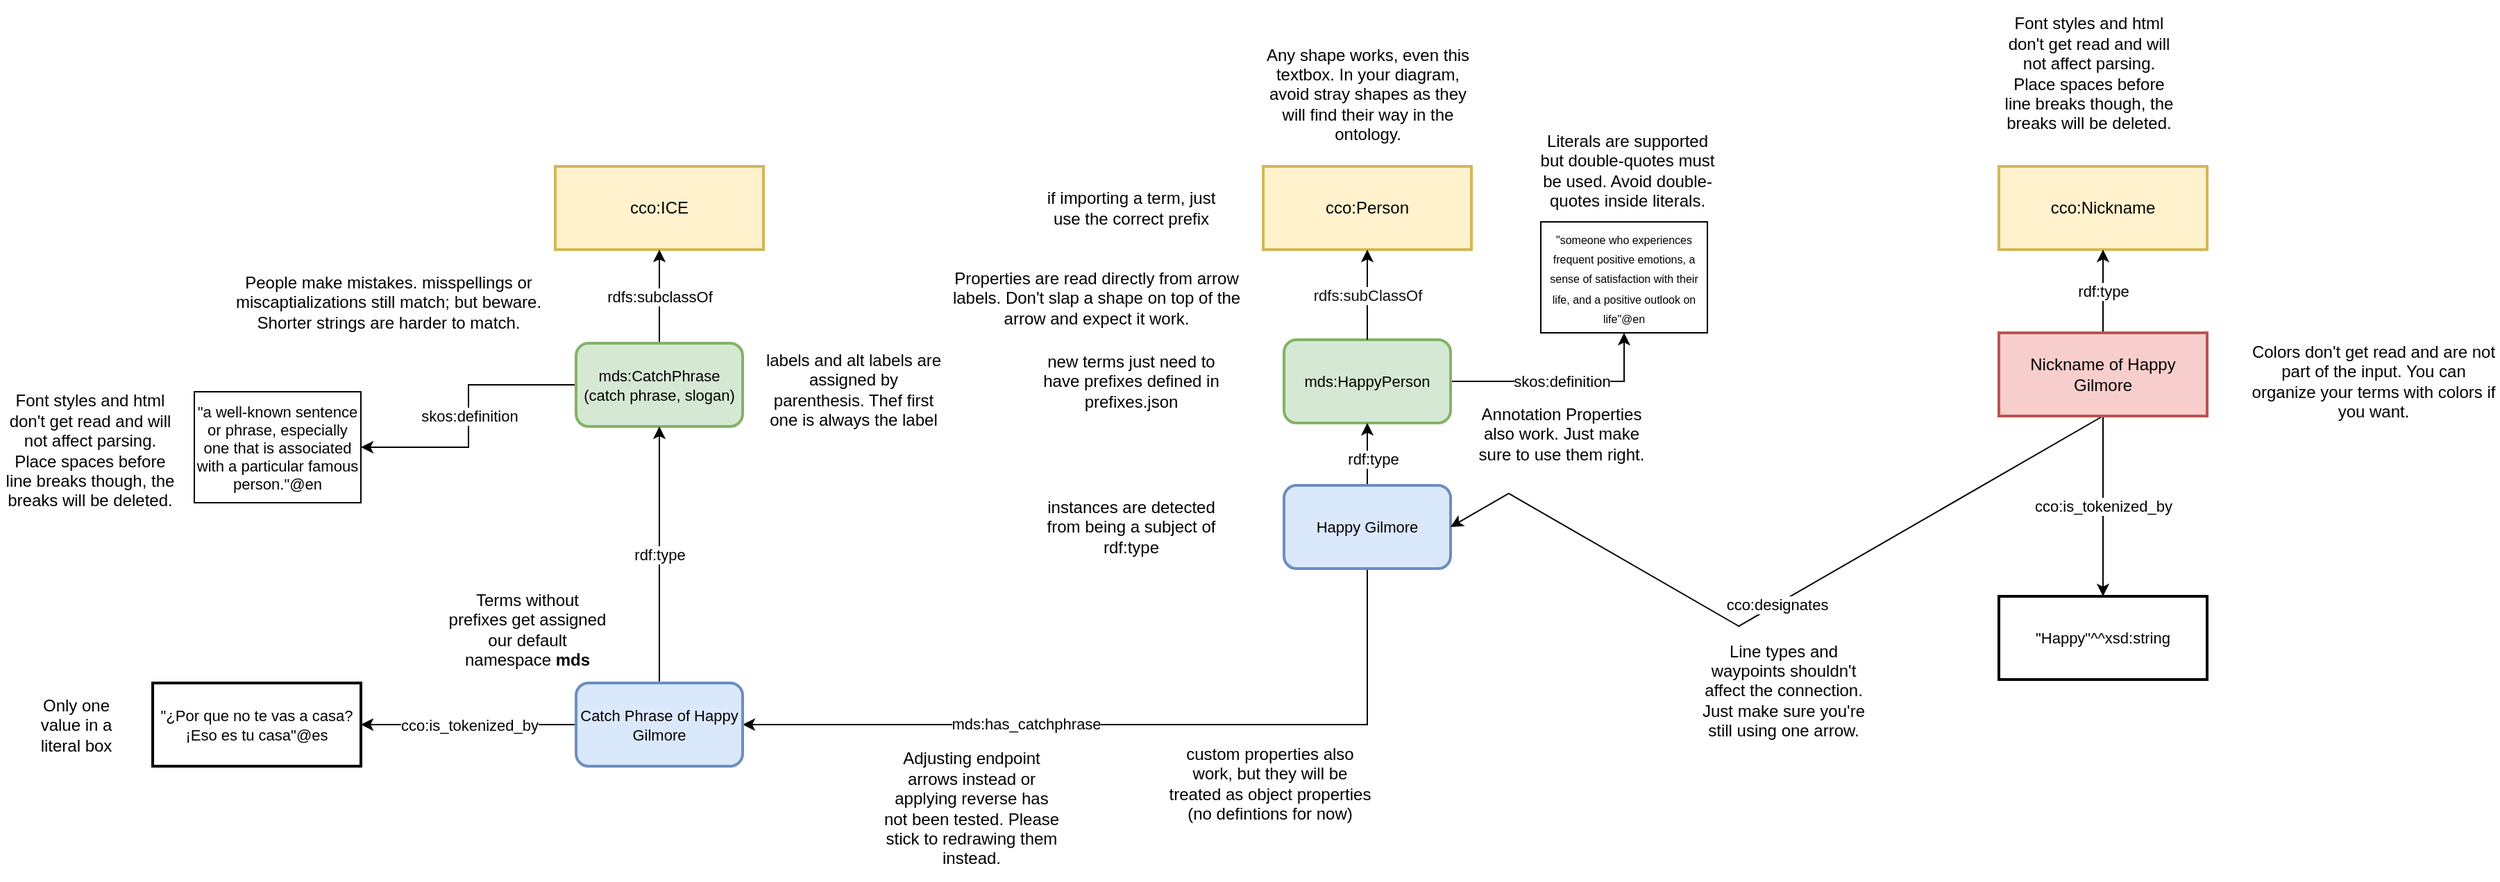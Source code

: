 <mxfile version="28.0.4">
  <diagram name="Page-1" id="lND-QSQxQTkuNe-5z4FQ">
    <mxGraphModel dx="1426" dy="918" grid="1" gridSize="10" guides="1" tooltips="1" connect="1" arrows="1" fold="1" page="0" pageScale="1" pageWidth="1600" pageHeight="1200" background="#ffffff" math="0" shadow="0">
      <root>
        <mxCell id="0" />
        <mxCell id="1" parent="0" />
        <mxCell id="pety45B3u8wGdrX-bXSJ-15" value="skos:definition" style="edgeStyle=orthogonalEdgeStyle;rounded=0;orthogonalLoop=1;jettySize=auto;html=1;exitX=1;exitY=0.5;exitDx=0;exitDy=0;entryX=0.5;entryY=1;entryDx=0;entryDy=0;" parent="1" source="pety45B3u8wGdrX-bXSJ-1" target="pety45B3u8wGdrX-bXSJ-14" edge="1">
          <mxGeometry relative="1" as="geometry" />
        </mxCell>
        <mxCell id="pety45B3u8wGdrX-bXSJ-1" value="&lt;span&gt;mds:HappyPerson&lt;/span&gt;" style="rounded=1;whiteSpace=wrap;html=1;align=center;verticalAlign=middle;fontFamily=Helvetica;fontSize=11;labelBackgroundColor=none;resizable=0;fillColor=#d5e8d4;strokeColor=#82b366;strokeWidth=2;enumerate=0;" parent="1" vertex="1">
          <mxGeometry x="1105" y="475" width="120" height="60" as="geometry" />
        </mxCell>
        <mxCell id="pety45B3u8wGdrX-bXSJ-2" value="&lt;span style=&quot;font-size: 12px;&quot;&gt;cco:Person&lt;/span&gt;" style="rounded=1;whiteSpace=wrap;html=1;align=center;verticalAlign=middle;fontFamily=Helvetica;fontSize=11;labelBackgroundColor=none;resizable=1;fillColor=#fff2cc;strokeColor=#d6b656;strokeWidth=2;arcSize=0;movable=1;rotatable=1;deletable=1;editable=1;locked=0;connectable=1;enumerate=0;" parent="1" vertex="1">
          <mxGeometry x="1090" y="350" width="150" height="60" as="geometry" />
        </mxCell>
        <mxCell id="pety45B3u8wGdrX-bXSJ-3" value="" style="endArrow=classic;html=1;rounded=0;strokeColor=#000000;fontFamily=Helvetica;fontSize=11;fontColor=#111111;labelBackgroundColor=#FFFFFF;resizable=0;entryX=0.5;entryY=1;entryDx=0;entryDy=0;exitX=0.5;exitY=0;exitDx=0;exitDy=0;enumerate=0;" parent="1" source="pety45B3u8wGdrX-bXSJ-1" target="pety45B3u8wGdrX-bXSJ-2" edge="1">
          <mxGeometry relative="1" as="geometry">
            <mxPoint x="1045" y="460" as="sourcePoint" />
            <mxPoint x="1145" y="460" as="targetPoint" />
          </mxGeometry>
        </mxCell>
        <mxCell id="pety45B3u8wGdrX-bXSJ-4" value="rdfs:subClassOf" style="edgeLabel;resizable=0;;align=center;verticalAlign=middle;html=1;labelBackgroundColor=#FFFFFF;fontColor=#111111;fontFamily=Helvetica;fontSize=11;fillColor=none;gradientColor=none;" parent="pety45B3u8wGdrX-bXSJ-3" connectable="0" vertex="1">
          <mxGeometry relative="1" as="geometry" />
        </mxCell>
        <mxCell id="pety45B3u8wGdrX-bXSJ-8" value="if importing a term, just use the correct prefix" style="text;html=1;align=center;verticalAlign=middle;whiteSpace=wrap;rounded=0;" parent="1" vertex="1">
          <mxGeometry x="930" y="347.5" width="130" height="65" as="geometry" />
        </mxCell>
        <mxCell id="pety45B3u8wGdrX-bXSJ-9" value="Properties are read directly from arrow labels. Don&#39;t slap a shape on top of the arrow and expect it work." style="text;html=1;align=center;verticalAlign=middle;whiteSpace=wrap;rounded=0;" parent="1" vertex="1">
          <mxGeometry x="850" y="430" width="240" height="30" as="geometry" />
        </mxCell>
        <mxCell id="pety45B3u8wGdrX-bXSJ-12" value="" style="edgeStyle=orthogonalEdgeStyle;rounded=0;orthogonalLoop=1;jettySize=auto;html=1;" parent="1" source="pety45B3u8wGdrX-bXSJ-11" target="pety45B3u8wGdrX-bXSJ-1" edge="1">
          <mxGeometry relative="1" as="geometry" />
        </mxCell>
        <mxCell id="pety45B3u8wGdrX-bXSJ-13" value="rdf:type" style="edgeLabel;html=1;align=center;verticalAlign=middle;resizable=0;points=[];" parent="pety45B3u8wGdrX-bXSJ-12" vertex="1" connectable="0">
          <mxGeometry x="-0.139" y="-4" relative="1" as="geometry">
            <mxPoint as="offset" />
          </mxGeometry>
        </mxCell>
        <mxCell id="SXdeazEO2DghoHzH-gUt-23" style="edgeStyle=orthogonalEdgeStyle;rounded=0;orthogonalLoop=1;jettySize=auto;html=1;exitX=0.5;exitY=1;exitDx=0;exitDy=0;entryX=1;entryY=0.5;entryDx=0;entryDy=0;" parent="1" source="pety45B3u8wGdrX-bXSJ-11" target="SXdeazEO2DghoHzH-gUt-15" edge="1">
          <mxGeometry relative="1" as="geometry" />
        </mxCell>
        <mxCell id="SXdeazEO2DghoHzH-gUt-24" value="mds:has_catchphrase" style="edgeLabel;html=1;align=center;verticalAlign=middle;resizable=0;points=[];" parent="SXdeazEO2DghoHzH-gUt-23" vertex="1" connectable="0">
          <mxGeometry x="0.274" y="-1" relative="1" as="geometry">
            <mxPoint as="offset" />
          </mxGeometry>
        </mxCell>
        <mxCell id="pety45B3u8wGdrX-bXSJ-11" value="&lt;span&gt;Happy Gilmore&lt;/span&gt;" style="rounded=1;whiteSpace=wrap;html=1;align=center;verticalAlign=middle;fontFamily=Helvetica;fontSize=11;labelBackgroundColor=none;resizable=0;fillColor=#dae8fc;strokeColor=#6c8ebf;strokeWidth=2;enumerate=0;" parent="1" vertex="1">
          <mxGeometry x="1105" y="580" width="120" height="60" as="geometry" />
        </mxCell>
        <mxCell id="pety45B3u8wGdrX-bXSJ-14" value="&lt;font style=&quot;font-size: 8px;&quot;&gt;&quot;&lt;font style=&quot;font-size: 8px;&quot;&gt;someone who experiences frequent positive emotions, a sense of satisfaction with their life, and a positive outlook on life&lt;/font&gt;&quot;@en&lt;/font&gt;" style="rounded=0;whiteSpace=wrap;html=1;" parent="1" vertex="1">
          <mxGeometry x="1290" y="390" width="120" height="80" as="geometry" />
        </mxCell>
        <mxCell id="pety45B3u8wGdrX-bXSJ-16" value="Literals are supported but double-quotes must be used. Avoid double-quotes inside literals." style="text;html=1;align=center;verticalAlign=middle;whiteSpace=wrap;rounded=0;" parent="1" vertex="1">
          <mxGeometry x="1285" y="320" width="135" height="65" as="geometry" />
        </mxCell>
        <mxCell id="pety45B3u8wGdrX-bXSJ-17" value="new terms just need to have prefixes defined in prefixes.json" style="text;html=1;align=center;verticalAlign=middle;whiteSpace=wrap;rounded=0;" parent="1" vertex="1">
          <mxGeometry x="930" y="490" width="130" height="30" as="geometry" />
        </mxCell>
        <mxCell id="pety45B3u8wGdrX-bXSJ-18" value="instances are detected from being a subject of rdf:type" style="text;html=1;align=center;verticalAlign=middle;whiteSpace=wrap;rounded=0;" parent="1" vertex="1">
          <mxGeometry x="930" y="595" width="130" height="30" as="geometry" />
        </mxCell>
        <mxCell id="pety45B3u8wGdrX-bXSJ-19" value="Any shape works, even this textbox. In your diagram, avoid stray shapes as they will find their way in the ontology." style="text;html=1;align=center;verticalAlign=middle;whiteSpace=wrap;rounded=0;" parent="1" vertex="1">
          <mxGeometry x="1087.5" y="260" width="155" height="75" as="geometry" />
        </mxCell>
        <mxCell id="pety45B3u8wGdrX-bXSJ-20" value="Annotation Properties also work. Just make sure to use them right." style="text;html=1;align=center;verticalAlign=middle;whiteSpace=wrap;rounded=0;" parent="1" vertex="1">
          <mxGeometry x="1240" y="510" width="130" height="65" as="geometry" />
        </mxCell>
        <mxCell id="pety45B3u8wGdrX-bXSJ-22" value="Font styles and html don&#39;t get read and will not affect parsing. Place spaces before line breaks though, the breaks will be deleted." style="text;html=1;align=center;verticalAlign=middle;whiteSpace=wrap;rounded=0;" parent="1" vertex="1">
          <mxGeometry x="180" y="502.5" width="130" height="105" as="geometry" />
        </mxCell>
        <mxCell id="pety45B3u8wGdrX-bXSJ-23" value="&lt;span style=&quot;font-size: 12px;&quot;&gt;cco:Nickname&lt;/span&gt;" style="rounded=1;whiteSpace=wrap;html=1;align=center;verticalAlign=middle;fontFamily=Helvetica;fontSize=11;labelBackgroundColor=none;resizable=1;fillColor=#fff2cc;strokeColor=#d6b656;strokeWidth=2;arcSize=0;movable=1;rotatable=1;deletable=1;editable=1;locked=0;connectable=1;enumerate=0;" parent="1" vertex="1">
          <mxGeometry x="1620" y="350" width="150" height="60" as="geometry" />
        </mxCell>
        <mxCell id="pety45B3u8wGdrX-bXSJ-30" value="rdf:type" style="edgeStyle=orthogonalEdgeStyle;rounded=0;orthogonalLoop=1;jettySize=auto;html=1;" parent="1" source="pety45B3u8wGdrX-bXSJ-26" target="pety45B3u8wGdrX-bXSJ-23" edge="1">
          <mxGeometry relative="1" as="geometry" />
        </mxCell>
        <mxCell id="pety45B3u8wGdrX-bXSJ-31" value="cco:designates" style="edgeStyle=isometricEdgeStyle;rounded=0;orthogonalLoop=1;jettySize=auto;html=1;exitX=0.5;exitY=1;exitDx=0;exitDy=0;entryX=1;entryY=0.5;entryDx=0;entryDy=0;" parent="1" source="pety45B3u8wGdrX-bXSJ-26" target="pety45B3u8wGdrX-bXSJ-11" edge="1">
          <mxGeometry relative="1" as="geometry">
            <Array as="points">
              <mxPoint x="1430" y="680" />
            </Array>
          </mxGeometry>
        </mxCell>
        <mxCell id="pety45B3u8wGdrX-bXSJ-33" value="cco:is_tokenized_by" style="edgeStyle=orthogonalEdgeStyle;rounded=0;orthogonalLoop=1;jettySize=auto;html=1;exitX=0.5;exitY=1;exitDx=0;exitDy=0;entryX=0.5;entryY=0;entryDx=0;entryDy=0;" parent="1" source="pety45B3u8wGdrX-bXSJ-26" target="pety45B3u8wGdrX-bXSJ-32" edge="1">
          <mxGeometry relative="1" as="geometry" />
        </mxCell>
        <mxCell id="pety45B3u8wGdrX-bXSJ-26" value="&lt;span style=&quot;font-size: 12px;&quot;&gt;Nickname of Happy Gilmore&lt;/span&gt;" style="rounded=1;whiteSpace=wrap;html=1;align=center;verticalAlign=middle;fontFamily=Helvetica;fontSize=11;labelBackgroundColor=none;resizable=1;fillColor=#f8cecc;strokeColor=#b85450;strokeWidth=2;arcSize=0;movable=1;rotatable=1;deletable=1;editable=1;locked=0;connectable=1;enumerate=0;" parent="1" vertex="1">
          <mxGeometry x="1620" y="470" width="150" height="60" as="geometry" />
        </mxCell>
        <mxCell id="pety45B3u8wGdrX-bXSJ-27" value="Font styles and html don&#39;t get read and will not affect parsing. Place spaces before line breaks though, the breaks will be deleted." style="text;html=1;align=center;verticalAlign=middle;whiteSpace=wrap;rounded=0;" parent="1" vertex="1">
          <mxGeometry x="1620" y="230" width="130" height="105" as="geometry" />
        </mxCell>
        <mxCell id="pety45B3u8wGdrX-bXSJ-32" value="&quot;Happy&quot;^^xsd:string" style="rounded=1;whiteSpace=wrap;html=1;align=center;verticalAlign=middle;fontFamily=Helvetica;fontSize=11;labelBackgroundColor=none;resizable=1;strokeWidth=2;arcSize=0;movable=1;rotatable=1;deletable=1;editable=1;locked=0;connectable=1;enumerate=0;" parent="1" vertex="1">
          <mxGeometry x="1620" y="660" width="150" height="60" as="geometry" />
        </mxCell>
        <mxCell id="pety45B3u8wGdrX-bXSJ-35" value="Line types and waypoints shouldn&#39;t affect the connection. Just make sure you&#39;re still using one arrow." style="text;html=1;align=center;verticalAlign=middle;whiteSpace=wrap;rounded=0;" parent="1" vertex="1">
          <mxGeometry x="1400" y="675" width="130" height="105" as="geometry" />
        </mxCell>
        <mxCell id="SXdeazEO2DghoHzH-gUt-1" value="&lt;span style=&quot;font-size: 12px;&quot;&gt;cco:ICE&lt;/span&gt;" style="rounded=1;whiteSpace=wrap;html=1;align=center;verticalAlign=middle;fontFamily=Helvetica;fontSize=11;labelBackgroundColor=none;resizable=1;fillColor=#fff2cc;strokeColor=#d6b656;strokeWidth=2;arcSize=0;movable=1;rotatable=1;deletable=1;editable=1;locked=0;connectable=1;enumerate=0;" parent="1" vertex="1">
          <mxGeometry x="580" y="350" width="150" height="60" as="geometry" />
        </mxCell>
        <mxCell id="SXdeazEO2DghoHzH-gUt-4" value="Adjusting endpoint arrows instead or applying reverse has not been tested. Please stick to redrawing them instead." style="text;html=1;align=center;verticalAlign=middle;whiteSpace=wrap;rounded=0;" parent="1" vertex="1">
          <mxGeometry x="815" y="760" width="130" height="105" as="geometry" />
        </mxCell>
        <mxCell id="SXdeazEO2DghoHzH-gUt-6" value="rdfs:subclassOf" style="edgeStyle=orthogonalEdgeStyle;rounded=0;orthogonalLoop=1;jettySize=auto;html=1;" parent="1" source="SXdeazEO2DghoHzH-gUt-5" target="SXdeazEO2DghoHzH-gUt-1" edge="1">
          <mxGeometry relative="1" as="geometry" />
        </mxCell>
        <mxCell id="SXdeazEO2DghoHzH-gUt-13" value="skos:definition" style="edgeStyle=orthogonalEdgeStyle;rounded=0;orthogonalLoop=1;jettySize=auto;html=1;exitX=0;exitY=0.5;exitDx=0;exitDy=0;entryX=1;entryY=0.5;entryDx=0;entryDy=0;" parent="1" source="SXdeazEO2DghoHzH-gUt-5" target="SXdeazEO2DghoHzH-gUt-7" edge="1">
          <mxGeometry relative="1" as="geometry" />
        </mxCell>
        <mxCell id="SXdeazEO2DghoHzH-gUt-5" value="&lt;span&gt;mds:CatchPhrase (catch phrase, slogan)&lt;/span&gt;" style="rounded=1;whiteSpace=wrap;html=1;align=center;verticalAlign=middle;fontFamily=Helvetica;fontSize=11;labelBackgroundColor=none;resizable=0;fillColor=#d5e8d4;strokeColor=#82b366;strokeWidth=2;enumerate=0;" parent="1" vertex="1">
          <mxGeometry x="595" y="477.5" width="120" height="60" as="geometry" />
        </mxCell>
        <mxCell id="SXdeazEO2DghoHzH-gUt-7" value="&lt;span&gt;&quot;a well-known sentence or phrase, especially one that is associated with a particular famous person.&quot;@en&lt;/span&gt;" style="rounded=0;whiteSpace=wrap;html=1;fontSize=11;" parent="1" vertex="1">
          <mxGeometry x="320" y="512.5" width="120" height="80" as="geometry" />
        </mxCell>
        <mxCell id="SXdeazEO2DghoHzH-gUt-14" value="People make mistakes. misspellings or miscaptializations still match; but beware. Shorter strings are harder to match." style="text;html=1;align=center;verticalAlign=middle;whiteSpace=wrap;rounded=0;" parent="1" vertex="1">
          <mxGeometry x="330" y="417.5" width="260" height="60" as="geometry" />
        </mxCell>
        <mxCell id="SXdeazEO2DghoHzH-gUt-22" value="cco:is_tokenized_by" style="edgeStyle=orthogonalEdgeStyle;rounded=0;orthogonalLoop=1;jettySize=auto;html=1;" parent="1" source="SXdeazEO2DghoHzH-gUt-15" target="SXdeazEO2DghoHzH-gUt-21" edge="1">
          <mxGeometry relative="1" as="geometry" />
        </mxCell>
        <mxCell id="SXdeazEO2DghoHzH-gUt-28" value="rdf:type" style="edgeStyle=orthogonalEdgeStyle;rounded=0;orthogonalLoop=1;jettySize=auto;html=1;exitX=0.5;exitY=0;exitDx=0;exitDy=0;entryX=0.5;entryY=1;entryDx=0;entryDy=0;" parent="1" source="SXdeazEO2DghoHzH-gUt-15" target="SXdeazEO2DghoHzH-gUt-5" edge="1">
          <mxGeometry relative="1" as="geometry" />
        </mxCell>
        <mxCell id="SXdeazEO2DghoHzH-gUt-15" value="&lt;span&gt;Catch Phrase of Happy Gilmore&lt;/span&gt;" style="rounded=1;whiteSpace=wrap;html=1;align=center;verticalAlign=middle;fontFamily=Helvetica;fontSize=11;labelBackgroundColor=none;resizable=0;fillColor=#dae8fc;strokeColor=#6c8ebf;strokeWidth=2;enumerate=0;" parent="1" vertex="1">
          <mxGeometry x="595" y="722.5" width="120" height="60" as="geometry" />
        </mxCell>
        <mxCell id="SXdeazEO2DghoHzH-gUt-17" value="Colors don&#39;t get read and are not part of the input. You can organize your terms with colors if you want." style="text;html=1;align=center;verticalAlign=middle;whiteSpace=wrap;rounded=0;" parent="1" vertex="1">
          <mxGeometry x="1800" y="462.5" width="180" height="85" as="geometry" />
        </mxCell>
        <mxCell id="SXdeazEO2DghoHzH-gUt-21" value="&quot;¿Por que no te vas a casa? ¡Eso es tu casa&quot;@es" style="rounded=1;whiteSpace=wrap;html=1;align=center;verticalAlign=middle;fontFamily=Helvetica;fontSize=11;labelBackgroundColor=none;resizable=1;strokeWidth=2;arcSize=0;movable=1;rotatable=1;deletable=1;editable=1;locked=0;connectable=1;enumerate=0;" parent="1" vertex="1">
          <mxGeometry x="290" y="722.5" width="150" height="60" as="geometry" />
        </mxCell>
        <mxCell id="SXdeazEO2DghoHzH-gUt-25" value="custom properties also work, but they will be treated as object properties (no defintions for now)" style="text;html=1;align=center;verticalAlign=middle;whiteSpace=wrap;rounded=0;" parent="1" vertex="1">
          <mxGeometry x="1020" y="760" width="150" height="70" as="geometry" />
        </mxCell>
        <mxCell id="SXdeazEO2DghoHzH-gUt-29" value="Only one value in a literal box" style="text;html=1;align=center;verticalAlign=middle;whiteSpace=wrap;rounded=0;" parent="1" vertex="1">
          <mxGeometry x="200" y="736.25" width="70" height="32.5" as="geometry" />
        </mxCell>
        <mxCell id="SXdeazEO2DghoHzH-gUt-30" value="Terms without prefixes get assigned our default namespace &lt;b&gt;mds&lt;/b&gt;" style="text;html=1;align=center;verticalAlign=middle;whiteSpace=wrap;rounded=0;" parent="1" vertex="1">
          <mxGeometry x="500" y="635.58" width="120" height="96.92" as="geometry" />
        </mxCell>
        <mxCell id="SXdeazEO2DghoHzH-gUt-31" value="labels and alt labels are assigned by parenthesis. Thef first one is always the label" style="text;html=1;align=center;verticalAlign=middle;whiteSpace=wrap;rounded=0;" parent="1" vertex="1">
          <mxGeometry x="730" y="477.5" width="130" height="67.5" as="geometry" />
        </mxCell>
      </root>
    </mxGraphModel>
  </diagram>
</mxfile>

